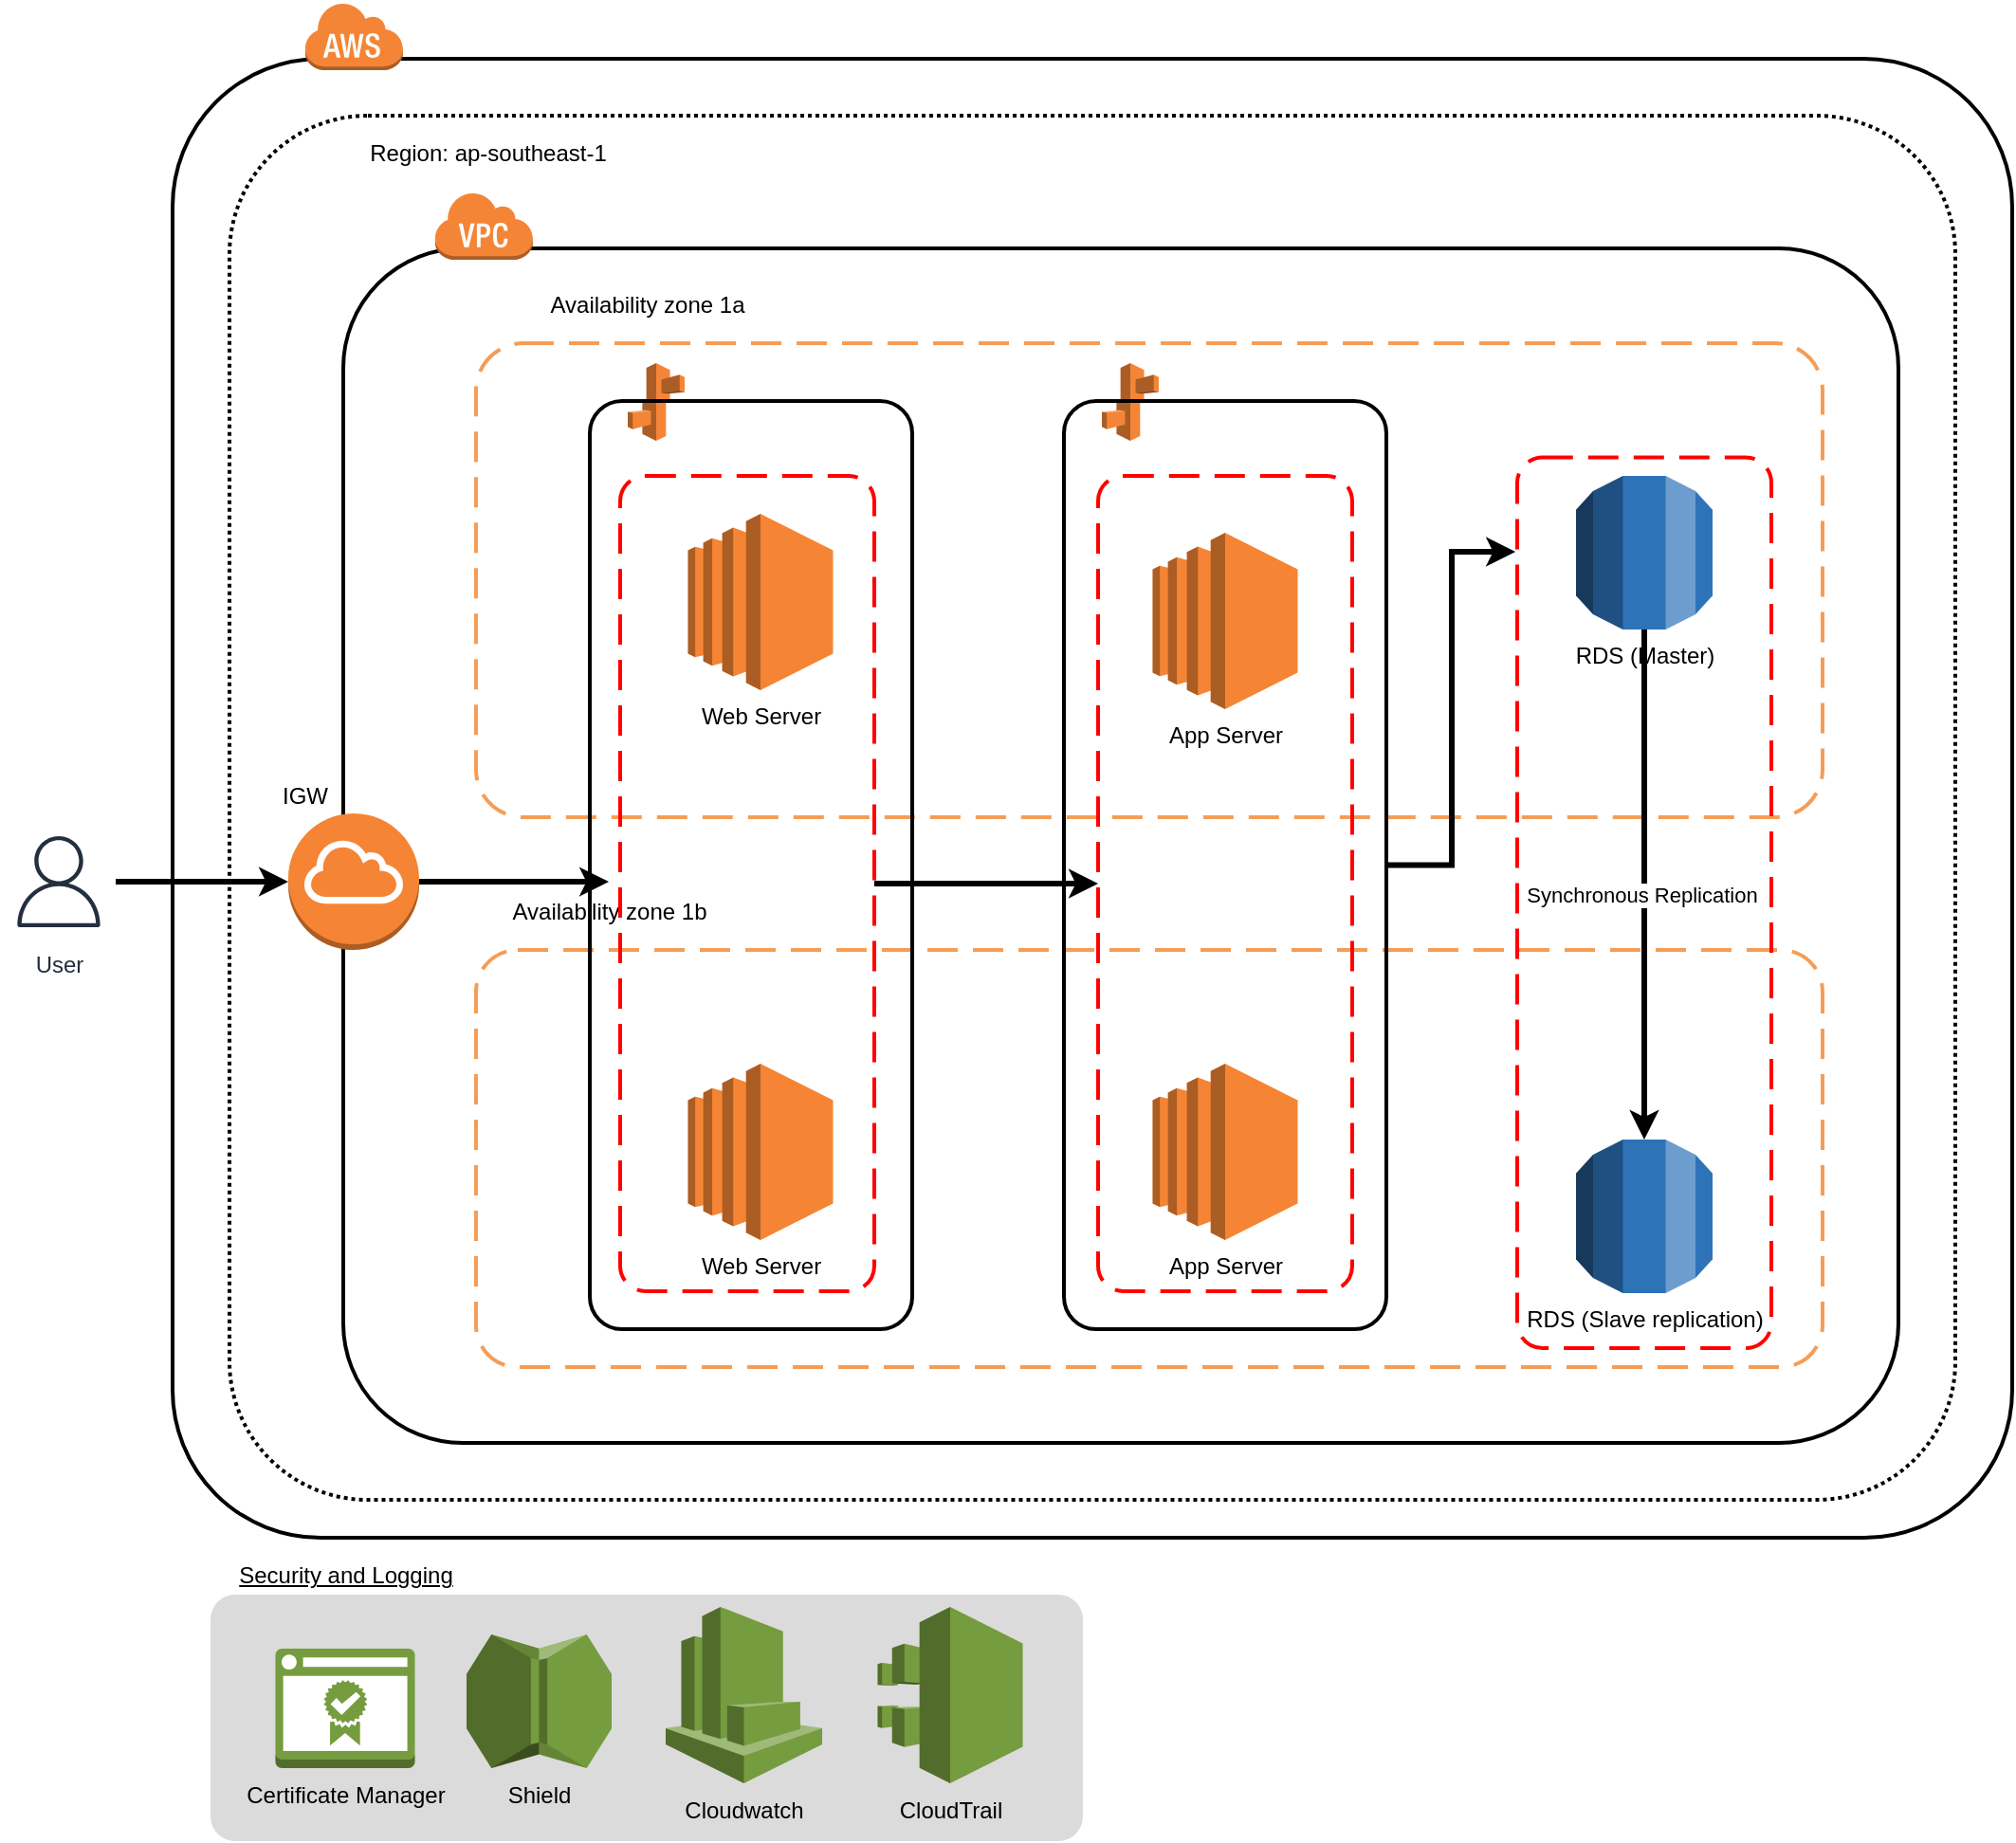 <mxfile version="17.4.0" type="device"><diagram id="APSiHPcMh-9eyyyGP5T-" name="Page-1"><mxGraphModel dx="2513" dy="1231" grid="1" gridSize="10" guides="1" tooltips="1" connect="1" arrows="1" fold="1" page="1" pageScale="1" pageWidth="850" pageHeight="1100" math="0" shadow="0"><root><mxCell id="0"/><mxCell id="1" parent="0"/><mxCell id="0AjhEJgdwPgLYzxZ9jIC-7" value="" style="rounded=1;arcSize=10;dashed=0;fillColor=none;gradientColor=none;strokeWidth=2;" parent="1" vertex="1"><mxGeometry x="-440" y="60" width="970" height="780" as="geometry"/></mxCell><mxCell id="0AjhEJgdwPgLYzxZ9jIC-1" value="" style="rounded=1;arcSize=10;dashed=1;fillColor=none;gradientColor=none;dashPattern=1 1;strokeWidth=2;" parent="1" vertex="1"><mxGeometry x="-410" y="90" width="910" height="730" as="geometry"/></mxCell><mxCell id="0AjhEJgdwPgLYzxZ9jIC-47" value="" style="rounded=1;arcSize=10;dashed=0;fillColor=none;gradientColor=none;strokeWidth=2;" parent="1" vertex="1"><mxGeometry x="-350" y="160" width="820" height="630" as="geometry"/></mxCell><mxCell id="Gfhk3BeK35AhatDARWSO-2" value="" style="rounded=1;arcSize=10;dashed=1;strokeColor=#F59D56;fillColor=none;gradientColor=none;dashPattern=8 4;strokeWidth=2;" parent="1" vertex="1"><mxGeometry x="-280" y="210" width="710" height="250" as="geometry"/></mxCell><mxCell id="0AjhEJgdwPgLYzxZ9jIC-49" value="" style="rounded=1;arcSize=10;strokeColor=none;fillColor=#DBDBDB;gradientColor=none;" parent="1" vertex="1"><mxGeometry x="-420" y="870" width="460" height="130" as="geometry"/></mxCell><mxCell id="0AjhEJgdwPgLYzxZ9jIC-3" value="Region: ap-southeast-1" style="text;html=1;align=center;verticalAlign=middle;resizable=0;points=[];autosize=1;strokeColor=none;fillColor=none;" parent="1" vertex="1"><mxGeometry x="-344" y="100" width="140" height="20" as="geometry"/></mxCell><mxCell id="0AjhEJgdwPgLYzxZ9jIC-6" value="Availability zone 1a" style="text;html=1;align=center;verticalAlign=middle;resizable=0;points=[];autosize=1;strokeColor=none;fillColor=none;" parent="1" vertex="1"><mxGeometry x="-250" y="180" width="120" height="20" as="geometry"/></mxCell><mxCell id="0AjhEJgdwPgLYzxZ9jIC-8" value="" style="dashed=0;html=1;shape=mxgraph.aws3.cloud;fillColor=#F58536;gradientColor=none;dashed=0;" parent="1" vertex="1"><mxGeometry x="-370.5" y="30" width="52" height="36" as="geometry"/></mxCell><mxCell id="0AjhEJgdwPgLYzxZ9jIC-10" value="User" style="sketch=0;outlineConnect=0;fontColor=#232F3E;gradientColor=none;strokeColor=#232F3E;fillColor=#ffffff;dashed=0;verticalLabelPosition=bottom;verticalAlign=top;align=center;html=1;fontSize=12;fontStyle=0;aspect=fixed;shape=mxgraph.aws4.resourceIcon;resIcon=mxgraph.aws4.user;" parent="1" vertex="1"><mxGeometry x="-530" y="464" width="60" height="60" as="geometry"/></mxCell><mxCell id="0AjhEJgdwPgLYzxZ9jIC-16" value="App Server" style="outlineConnect=0;dashed=0;verticalLabelPosition=bottom;verticalAlign=top;align=center;html=1;shape=mxgraph.aws3.ec2;fillColor=#F58534;gradientColor=none;" parent="1" vertex="1"><mxGeometry x="76.75" y="310" width="76.5" height="93" as="geometry"/></mxCell><mxCell id="0AjhEJgdwPgLYzxZ9jIC-30" style="edgeStyle=orthogonalEdgeStyle;rounded=0;orthogonalLoop=1;jettySize=auto;html=1;strokeWidth=3;" parent="1" source="0AjhEJgdwPgLYzxZ9jIC-17" target="0AjhEJgdwPgLYzxZ9jIC-24" edge="1"><mxGeometry relative="1" as="geometry"/></mxCell><mxCell id="0AjhEJgdwPgLYzxZ9jIC-31" value="Synchronous Replication&amp;nbsp;" style="edgeLabel;html=1;align=center;verticalAlign=middle;resizable=0;points=[];" parent="0AjhEJgdwPgLYzxZ9jIC-30" vertex="1" connectable="0"><mxGeometry x="0.073" y="3" relative="1" as="geometry"><mxPoint x="-3" y="-5" as="offset"/></mxGeometry></mxCell><mxCell id="0AjhEJgdwPgLYzxZ9jIC-17" value="RDS (Master)" style="outlineConnect=0;dashed=0;verticalLabelPosition=bottom;verticalAlign=top;align=center;html=1;shape=mxgraph.aws3.rds;fillColor=#2E73B8;gradientColor=none;" parent="1" vertex="1"><mxGeometry x="300" y="280" width="72" height="81" as="geometry"/></mxCell><mxCell id="0AjhEJgdwPgLYzxZ9jIC-20" value="" style="rounded=1;arcSize=10;dashed=1;strokeColor=#F59D56;fillColor=none;gradientColor=none;dashPattern=8 4;strokeWidth=2;" parent="1" vertex="1"><mxGeometry x="-280" y="530" width="710" height="220" as="geometry"/></mxCell><mxCell id="0AjhEJgdwPgLYzxZ9jIC-21" value="Availability zone 1b" style="text;html=1;align=center;verticalAlign=middle;resizable=0;points=[];autosize=1;strokeColor=none;fillColor=none;" parent="1" vertex="1"><mxGeometry x="-270" y="500" width="120" height="20" as="geometry"/></mxCell><mxCell id="0AjhEJgdwPgLYzxZ9jIC-23" value="App Server" style="outlineConnect=0;dashed=0;verticalLabelPosition=bottom;verticalAlign=top;align=center;html=1;shape=mxgraph.aws3.ec2;fillColor=#F58534;gradientColor=none;" parent="1" vertex="1"><mxGeometry x="76.75" y="590" width="76.5" height="93" as="geometry"/></mxCell><mxCell id="0AjhEJgdwPgLYzxZ9jIC-24" value="RDS (Slave replication)" style="outlineConnect=0;dashed=0;verticalLabelPosition=bottom;verticalAlign=top;align=center;html=1;shape=mxgraph.aws3.rds;fillColor=#2E73B8;gradientColor=none;" parent="1" vertex="1"><mxGeometry x="300" y="630" width="72" height="81" as="geometry"/></mxCell><mxCell id="0AjhEJgdwPgLYzxZ9jIC-33" value="Cloudwatch" style="outlineConnect=0;dashed=0;verticalLabelPosition=bottom;verticalAlign=top;align=center;html=1;shape=mxgraph.aws3.cloudwatch;fillColor=#759C3E;gradientColor=none;" parent="1" vertex="1"><mxGeometry x="-180" y="876.5" width="82.5" height="93" as="geometry"/></mxCell><mxCell id="0AjhEJgdwPgLYzxZ9jIC-22" value="Web Server" style="outlineConnect=0;dashed=0;verticalLabelPosition=bottom;verticalAlign=top;align=center;html=1;shape=mxgraph.aws3.ec2;fillColor=#F58534;gradientColor=none;" parent="1" vertex="1"><mxGeometry x="-168.25" y="590" width="76.5" height="93" as="geometry"/></mxCell><mxCell id="0AjhEJgdwPgLYzxZ9jIC-41" value="Shield" style="outlineConnect=0;dashed=0;verticalLabelPosition=bottom;verticalAlign=top;align=center;html=1;shape=mxgraph.aws3.shield;fillColor=#759C3E;gradientColor=none;" parent="1" vertex="1"><mxGeometry x="-285" y="891" width="76.5" height="70.5" as="geometry"/></mxCell><mxCell id="0AjhEJgdwPgLYzxZ9jIC-43" value="CloudTrail" style="outlineConnect=0;dashed=0;verticalLabelPosition=bottom;verticalAlign=top;align=center;html=1;shape=mxgraph.aws3.cloudtrail;fillColor=#759C3E;gradientColor=none;" parent="1" vertex="1"><mxGeometry x="-68.25" y="876.5" width="76.5" height="93" as="geometry"/></mxCell><mxCell id="0AjhEJgdwPgLYzxZ9jIC-48" value="" style="dashed=0;html=1;shape=mxgraph.aws3.virtual_private_cloud;fillColor=#F58536;gradientColor=none;dashed=0;" parent="1" vertex="1"><mxGeometry x="-302" y="130" width="52" height="36" as="geometry"/></mxCell><mxCell id="0AjhEJgdwPgLYzxZ9jIC-50" value="&lt;u&gt;Security and Logging&lt;/u&gt;" style="text;html=1;align=center;verticalAlign=middle;resizable=0;points=[];autosize=1;strokeColor=none;fillColor=none;" parent="1" vertex="1"><mxGeometry x="-414" y="850" width="130" height="20" as="geometry"/></mxCell><mxCell id="Gfhk3BeK35AhatDARWSO-3" value="Web Server" style="outlineConnect=0;dashed=0;verticalLabelPosition=bottom;verticalAlign=top;align=center;html=1;shape=mxgraph.aws3.ec2;fillColor=#F58534;gradientColor=none;" parent="1" vertex="1"><mxGeometry x="-168.25" y="300" width="76.5" height="93" as="geometry"/></mxCell><mxCell id="Gfhk3BeK35AhatDARWSO-7" value="" style="dashed=0;html=1;shape=mxgraph.aws3.elastic_beanstalk;fillColor=#F58536;gradientColor=none;dashed=0;" parent="1" vertex="1"><mxGeometry x="-200" y="220.5" width="30" height="41" as="geometry"/></mxCell><mxCell id="Gfhk3BeK35AhatDARWSO-10" value="" style="dashed=0;html=1;shape=mxgraph.aws3.elastic_beanstalk;fillColor=#F58536;gradientColor=none;dashed=0;" parent="1" vertex="1"><mxGeometry x="50" y="220.5" width="30" height="41" as="geometry"/></mxCell><mxCell id="Gfhk3BeK35AhatDARWSO-6" value="" style="rounded=1;arcSize=10;dashed=0;fillColor=none;gradientColor=none;strokeWidth=2;" parent="1" vertex="1"><mxGeometry x="-220" y="240.5" width="170" height="489.5" as="geometry"/></mxCell><mxCell id="Gfhk3BeK35AhatDARWSO-17" style="edgeStyle=orthogonalEdgeStyle;rounded=0;orthogonalLoop=1;jettySize=auto;html=1;strokeWidth=3;entryX=-0.007;entryY=0.106;entryDx=0;entryDy=0;entryPerimeter=0;" parent="1" source="Gfhk3BeK35AhatDARWSO-9" target="COoH3_aBK0-FujqG8sp5-3" edge="1"><mxGeometry relative="1" as="geometry"/></mxCell><mxCell id="Gfhk3BeK35AhatDARWSO-9" value="" style="rounded=1;arcSize=10;dashed=0;fillColor=none;gradientColor=none;strokeWidth=2;" parent="1" vertex="1"><mxGeometry x="30" y="240.5" width="170" height="489.5" as="geometry"/></mxCell><mxCell id="Gfhk3BeK35AhatDARWSO-22" style="edgeStyle=orthogonalEdgeStyle;rounded=0;orthogonalLoop=1;jettySize=auto;html=1;entryX=0;entryY=0.5;entryDx=0;entryDy=0;strokeWidth=3;" parent="1" source="Gfhk3BeK35AhatDARWSO-18" target="Gfhk3BeK35AhatDARWSO-19" edge="1"><mxGeometry relative="1" as="geometry"/></mxCell><mxCell id="Gfhk3BeK35AhatDARWSO-18" value="" style="rounded=1;arcSize=10;dashed=1;strokeColor=#ff0000;fillColor=none;gradientColor=none;dashPattern=8 4;strokeWidth=2;" parent="1" vertex="1"><mxGeometry x="-204" y="280" width="134" height="430" as="geometry"/></mxCell><mxCell id="Gfhk3BeK35AhatDARWSO-19" value="" style="rounded=1;arcSize=10;dashed=1;strokeColor=#ff0000;fillColor=none;gradientColor=none;dashPattern=8 4;strokeWidth=2;" parent="1" vertex="1"><mxGeometry x="48" y="280" width="134" height="430" as="geometry"/></mxCell><mxCell id="S9TWBb3p0dRfYfwTCyZd-4" style="edgeStyle=orthogonalEdgeStyle;rounded=0;orthogonalLoop=1;jettySize=auto;html=1;entryX=0.059;entryY=0.518;entryDx=0;entryDy=0;entryPerimeter=0;strokeWidth=3;" parent="1" source="S9TWBb3p0dRfYfwTCyZd-2" target="Gfhk3BeK35AhatDARWSO-6" edge="1"><mxGeometry relative="1" as="geometry"/></mxCell><mxCell id="S9TWBb3p0dRfYfwTCyZd-2" value="" style="outlineConnect=0;dashed=0;verticalLabelPosition=bottom;verticalAlign=top;align=center;html=1;shape=mxgraph.aws3.internet_gateway;fillColor=#F58534;gradientColor=none;" parent="1" vertex="1"><mxGeometry x="-379" y="458" width="69" height="72" as="geometry"/></mxCell><mxCell id="S9TWBb3p0dRfYfwTCyZd-5" value="IGW" style="text;html=1;strokeColor=none;fillColor=none;align=center;verticalAlign=middle;whiteSpace=wrap;rounded=0;" parent="1" vertex="1"><mxGeometry x="-400" y="434" width="60" height="30" as="geometry"/></mxCell><mxCell id="COoH3_aBK0-FujqG8sp5-1" value="Certificate Manager" style="outlineConnect=0;dashed=0;verticalLabelPosition=bottom;verticalAlign=top;align=center;html=1;shape=mxgraph.aws3.certificate_manager_2;fillColor=#759C3E;gradientColor=none;" parent="1" vertex="1"><mxGeometry x="-385.75" y="898.5" width="73.5" height="63" as="geometry"/></mxCell><mxCell id="S9TWBb3p0dRfYfwTCyZd-3" style="edgeStyle=orthogonalEdgeStyle;rounded=0;orthogonalLoop=1;jettySize=auto;html=1;strokeWidth=3;" parent="1" source="0AjhEJgdwPgLYzxZ9jIC-10" target="S9TWBb3p0dRfYfwTCyZd-2" edge="1"><mxGeometry relative="1" as="geometry"/></mxCell><mxCell id="COoH3_aBK0-FujqG8sp5-3" value="" style="rounded=1;arcSize=10;dashed=1;strokeColor=#ff0000;fillColor=none;gradientColor=none;dashPattern=8 4;strokeWidth=2;" parent="1" vertex="1"><mxGeometry x="269" y="270.25" width="134" height="469.75" as="geometry"/></mxCell></root></mxGraphModel></diagram></mxfile>